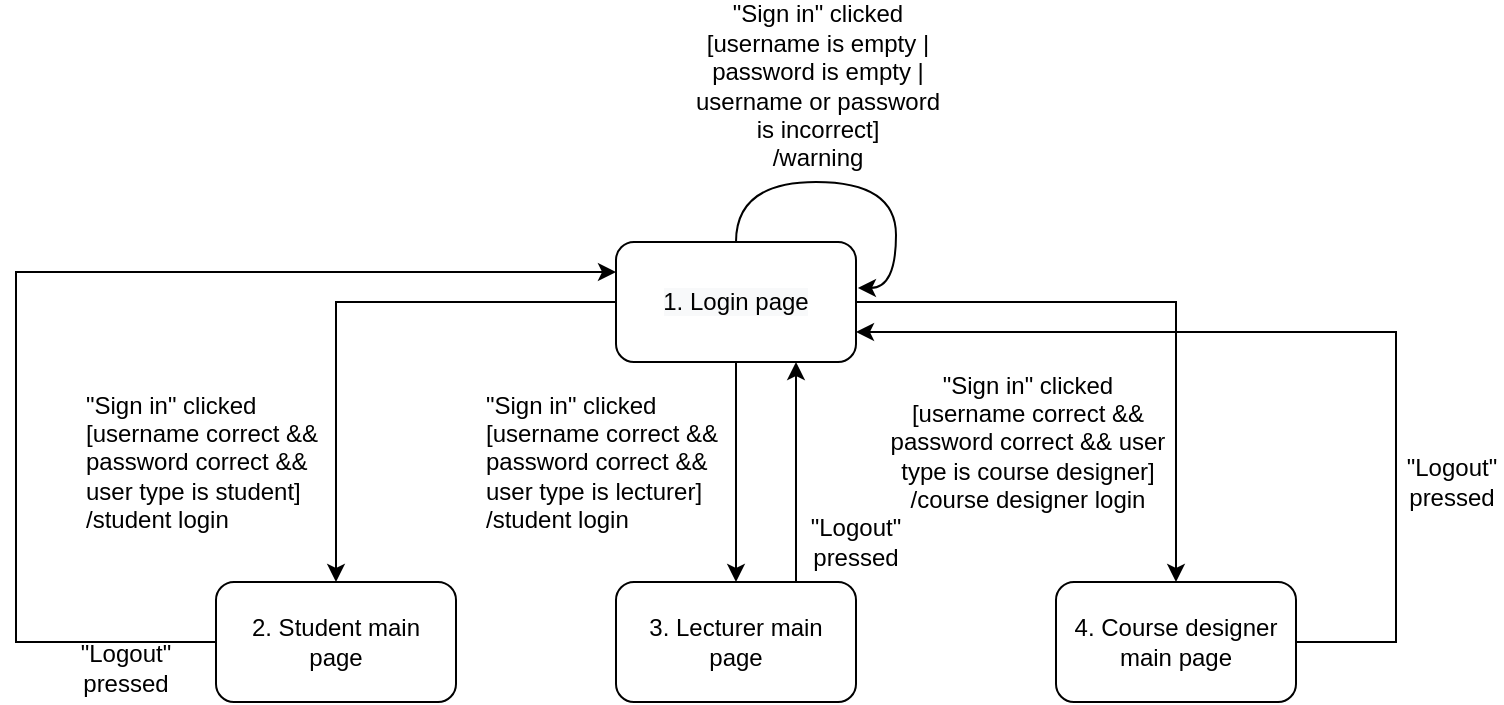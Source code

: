 <mxfile version="14.5.0" type="google" pages="2"><diagram id="R4swDnJWnQKp6QSon3Qo" name="3.1"><mxGraphModel dx="1829" dy="1795" grid="1" gridSize="10" guides="1" tooltips="1" connect="1" arrows="1" fold="1" page="1" pageScale="1" pageWidth="827" pageHeight="1169" math="0" shadow="0"><root><mxCell id="0"/><mxCell id="1" parent="0"/><mxCell id="CNKibKoSj450nyij8oP_-1" style="edgeStyle=orthogonalEdgeStyle;rounded=0;orthogonalLoop=1;jettySize=auto;html=1;" parent="1" source="CNKibKoSj450nyij8oP_-4" target="CNKibKoSj450nyij8oP_-6" edge="1"><mxGeometry relative="1" as="geometry"/></mxCell><mxCell id="CNKibKoSj450nyij8oP_-2" style="edgeStyle=orthogonalEdgeStyle;curved=1;orthogonalLoop=1;jettySize=auto;html=1;" parent="1" source="CNKibKoSj450nyij8oP_-4" edge="1"><mxGeometry relative="1" as="geometry"><mxPoint x="-425" y="-877" as="targetPoint"/></mxGeometry></mxCell><mxCell id="CNKibKoSj450nyij8oP_-3" style="edgeStyle=orthogonalEdgeStyle;orthogonalLoop=1;jettySize=auto;html=1;rounded=0;entryX=0.5;entryY=0;entryDx=0;entryDy=0;" parent="1" source="CNKibKoSj450nyij8oP_-4" target="CNKibKoSj450nyij8oP_-14" edge="1"><mxGeometry relative="1" as="geometry"><mxPoint x="-215" y="-887" as="targetPoint"/></mxGeometry></mxCell><mxCell id="CNKibKoSj450nyij8oP_-4" value="&lt;span style=&quot;color: rgb(0 , 0 , 0) ; font-family: &amp;#34;helvetica&amp;#34; ; font-size: 12px ; font-style: normal ; font-weight: 400 ; letter-spacing: normal ; text-align: center ; text-indent: 0px ; text-transform: none ; word-spacing: 0px ; background-color: rgb(248 , 249 , 250) ; display: inline ; float: none&quot;&gt;1. Login page&lt;/span&gt;" style="rounded=1;whiteSpace=wrap;html=1;" parent="1" vertex="1"><mxGeometry x="-485" y="-1047" width="120" height="60" as="geometry"/></mxCell><mxCell id="CNKibKoSj450nyij8oP_-5" style="edgeStyle=orthogonalEdgeStyle;rounded=0;orthogonalLoop=1;jettySize=auto;html=1;entryX=0;entryY=0.25;entryDx=0;entryDy=0;" parent="1" source="CNKibKoSj450nyij8oP_-6" target="CNKibKoSj450nyij8oP_-4" edge="1"><mxGeometry relative="1" as="geometry"><Array as="points"><mxPoint x="-785" y="-847"/><mxPoint x="-785" y="-1032"/></Array></mxGeometry></mxCell><mxCell id="CNKibKoSj450nyij8oP_-6" value="2. Student main &lt;br&gt;page" style="rounded=1;whiteSpace=wrap;html=1;" parent="1" vertex="1"><mxGeometry x="-685" y="-877" width="120" height="60" as="geometry"/></mxCell><mxCell id="CNKibKoSj450nyij8oP_-7" value="&quot;Sign in&quot; clicked&lt;br&gt;[username correct &amp;amp;&amp;amp; password correct &amp;amp;&amp;amp; user type is student] &lt;br&gt;/student login" style="text;html=1;strokeColor=none;fillColor=none;align=left;verticalAlign=middle;whiteSpace=wrap;rounded=0;" parent="1" vertex="1"><mxGeometry x="-752" y="-957" width="120" height="40" as="geometry"/></mxCell><mxCell id="CNKibKoSj450nyij8oP_-8" style="edgeStyle=orthogonalEdgeStyle;curved=1;orthogonalLoop=1;jettySize=auto;html=1;entryX=1.008;entryY=0.383;entryDx=0;entryDy=0;entryPerimeter=0;" parent="1" source="CNKibKoSj450nyij8oP_-4" target="CNKibKoSj450nyij8oP_-4" edge="1"><mxGeometry relative="1" as="geometry"><Array as="points"><mxPoint x="-425" y="-1077"/><mxPoint x="-345" y="-1077"/><mxPoint x="-345" y="-1024"/></Array></mxGeometry></mxCell><mxCell id="CNKibKoSj450nyij8oP_-9" value="&lt;span&gt;&quot;Sign in&quot; clicked&lt;br&gt;&lt;/span&gt;[username is empty | password is empty | username or password is incorrect]&lt;br&gt;/warning" style="text;html=1;strokeColor=none;fillColor=none;align=center;verticalAlign=middle;whiteSpace=wrap;rounded=0;" parent="1" vertex="1"><mxGeometry x="-449.97" y="-1160" width="132.03" height="70" as="geometry"/></mxCell><mxCell id="CNKibKoSj450nyij8oP_-10" style="edgeStyle=orthogonalEdgeStyle;rounded=0;orthogonalLoop=1;jettySize=auto;html=1;exitX=0.75;exitY=0;exitDx=0;exitDy=0;entryX=0.75;entryY=1;entryDx=0;entryDy=0;" parent="1" source="CNKibKoSj450nyij8oP_-11" target="CNKibKoSj450nyij8oP_-4" edge="1"><mxGeometry relative="1" as="geometry"/></mxCell><mxCell id="CNKibKoSj450nyij8oP_-11" value="3. Lecturer main &lt;br&gt;page" style="rounded=1;whiteSpace=wrap;html=1;" parent="1" vertex="1"><mxGeometry x="-485" y="-877" width="120" height="60" as="geometry"/></mxCell><mxCell id="CNKibKoSj450nyij8oP_-12" value="&lt;span&gt;&quot;Sign in&quot; clicked&lt;/span&gt;&lt;br&gt;&lt;span&gt;[username correct &amp;amp;&amp;amp; password correct &amp;amp;&amp;amp; user type is lecturer]&lt;/span&gt;&lt;br&gt;&lt;span&gt;/student login&lt;/span&gt;" style="text;html=1;strokeColor=none;fillColor=none;align=left;verticalAlign=middle;whiteSpace=wrap;rounded=0;" parent="1" vertex="1"><mxGeometry x="-552" y="-957" width="123" height="40" as="geometry"/></mxCell><mxCell id="CNKibKoSj450nyij8oP_-13" style="edgeStyle=orthogonalEdgeStyle;rounded=0;orthogonalLoop=1;jettySize=auto;html=1;entryX=1;entryY=0.75;entryDx=0;entryDy=0;" parent="1" source="CNKibKoSj450nyij8oP_-14" target="CNKibKoSj450nyij8oP_-4" edge="1"><mxGeometry relative="1" as="geometry"><Array as="points"><mxPoint x="-95" y="-847"/><mxPoint x="-95" y="-1002"/></Array></mxGeometry></mxCell><mxCell id="CNKibKoSj450nyij8oP_-14" value="4. Course designer main page" style="rounded=1;whiteSpace=wrap;html=1;" parent="1" vertex="1"><mxGeometry x="-265" y="-877" width="120" height="60" as="geometry"/></mxCell><mxCell id="CNKibKoSj450nyij8oP_-15" value="&lt;span style=&quot;text-align: left&quot;&gt;&quot;Sign in&quot; clicked&lt;/span&gt;&lt;br style=&quot;text-align: left&quot;&gt;&lt;span style=&quot;text-align: left&quot;&gt;[username correct &amp;amp;&amp;amp; password correct &amp;amp;&amp;amp; user type is course designer]&lt;/span&gt;&lt;br style=&quot;text-align: left&quot;&gt;&lt;span style=&quot;text-align: left&quot;&gt;/course designer login&lt;/span&gt;" style="text;html=1;strokeColor=none;fillColor=none;align=center;verticalAlign=middle;whiteSpace=wrap;rounded=0;" parent="1" vertex="1"><mxGeometry x="-352" y="-967" width="146" height="40" as="geometry"/></mxCell><mxCell id="CNKibKoSj450nyij8oP_-16" value="&quot;Logout&quot; pressed" style="text;html=1;strokeColor=none;fillColor=none;align=center;verticalAlign=middle;whiteSpace=wrap;rounded=0;" parent="1" vertex="1"><mxGeometry x="-775" y="-844" width="90" height="20" as="geometry"/></mxCell><mxCell id="CNKibKoSj450nyij8oP_-17" value="&quot;Logout&quot; pressed" style="text;html=1;strokeColor=none;fillColor=none;align=center;verticalAlign=middle;whiteSpace=wrap;rounded=0;" parent="1" vertex="1"><mxGeometry x="-395" y="-907" width="60" height="20" as="geometry"/></mxCell><mxCell id="CNKibKoSj450nyij8oP_-18" value="&quot;Logout&quot; pressed" style="text;html=1;strokeColor=none;fillColor=none;align=center;verticalAlign=middle;whiteSpace=wrap;rounded=0;" parent="1" vertex="1"><mxGeometry x="-92" y="-937" width="50" height="20" as="geometry"/></mxCell></root></mxGraphModel></diagram><diagram id="hFg3mSyFcGz9ExjKcPzc" name="3.2"><mxGraphModel dx="835" dy="522" grid="1" gridSize="10" guides="1" tooltips="1" connect="1" arrows="1" fold="1" page="1" pageScale="1" pageWidth="827" pageHeight="1169" math="0" shadow="0"><root><mxCell id="uYJURn61iFM8uvsfZzE6-0"/><mxCell id="uYJURn61iFM8uvsfZzE6-1" parent="uYJURn61iFM8uvsfZzE6-0"/><mxCell id="uYJURn61iFM8uvsfZzE6-2" style="edgeStyle=orthogonalEdgeStyle;rounded=0;orthogonalLoop=1;jettySize=auto;html=1;" parent="uYJURn61iFM8uvsfZzE6-1" source="uYJURn61iFM8uvsfZzE6-4" target="uYJURn61iFM8uvsfZzE6-6" edge="1"><mxGeometry relative="1" as="geometry"><Array as="points"><mxPoint x="260" y="300"/><mxPoint x="260" y="300"/></Array></mxGeometry></mxCell><mxCell id="uYJURn61iFM8uvsfZzE6-3" style="edgeStyle=orthogonalEdgeStyle;orthogonalLoop=1;jettySize=auto;html=1;entryX=0.25;entryY=1;entryDx=0;entryDy=0;curved=1;exitX=0;exitY=0.75;exitDx=0;exitDy=0;" parent="uYJURn61iFM8uvsfZzE6-1" source="uYJURn61iFM8uvsfZzE6-4" target="uYJURn61iFM8uvsfZzE6-4" edge="1"><mxGeometry relative="1" as="geometry"><mxPoint x="276" y="340" as="targetPoint"/><Array as="points"><mxPoint x="192" y="255"/><mxPoint x="192" y="300"/><mxPoint x="246" y="300"/></Array></mxGeometry></mxCell><mxCell id="AfM4vxlDHSuT-GiHmi1u-2" style="edgeStyle=orthogonalEdgeStyle;rounded=0;orthogonalLoop=1;jettySize=auto;html=1;exitX=0.75;exitY=0;exitDx=0;exitDy=0;entryX=0.611;entryY=1.015;entryDx=0;entryDy=0;entryPerimeter=0;" edge="1" parent="uYJURn61iFM8uvsfZzE6-1" source="uYJURn61iFM8uvsfZzE6-4" target="AfM4vxlDHSuT-GiHmi1u-0"><mxGeometry relative="1" as="geometry"><Array as="points"><mxPoint x="290" y="210"/><mxPoint x="290" y="101"/></Array></mxGeometry></mxCell><mxCell id="QL2v9BCSDlBzCwXheO-N-4" style="edgeStyle=orthogonalEdgeStyle;orthogonalLoop=1;jettySize=auto;html=1;entryX=0;entryY=0.5;entryDx=0;entryDy=0;rounded=0;" edge="1" parent="uYJURn61iFM8uvsfZzE6-1" source="uYJURn61iFM8uvsfZzE6-4" target="AfM4vxlDHSuT-GiHmi1u-0"><mxGeometry relative="1" as="geometry"><Array as="points"><mxPoint x="110" y="240"/><mxPoint x="110" y="70"/></Array></mxGeometry></mxCell><mxCell id="uYJURn61iFM8uvsfZzE6-4" value="6. Creating new course page" style="rounded=1;whiteSpace=wrap;html=1;" parent="uYJURn61iFM8uvsfZzE6-1" vertex="1"><mxGeometry x="216" y="210" width="120" height="60" as="geometry"/></mxCell><mxCell id="uYJURn61iFM8uvsfZzE6-5" style="edgeStyle=orthogonalEdgeStyle;curved=1;orthogonalLoop=1;jettySize=auto;html=1;exitX=0.75;exitY=0;exitDx=0;exitDy=0;entryX=0.75;entryY=1;entryDx=0;entryDy=0;" parent="uYJURn61iFM8uvsfZzE6-1" edge="1"><mxGeometry relative="1" as="geometry"><mxPoint x="289" y="380.0" as="sourcePoint"/><mxPoint x="289" y="270" as="targetPoint"/></mxGeometry></mxCell><mxCell id="AfM4vxlDHSuT-GiHmi1u-8" style="edgeStyle=orthogonalEdgeStyle;rounded=0;orthogonalLoop=1;jettySize=auto;html=1;entryX=1;entryY=0.5;entryDx=0;entryDy=0;" edge="1" parent="uYJURn61iFM8uvsfZzE6-1" source="uYJURn61iFM8uvsfZzE6-6" target="uYJURn61iFM8uvsfZzE6-4"><mxGeometry relative="1" as="geometry"><Array as="points"><mxPoint x="450" y="410.0"/><mxPoint x="450" y="240"/></Array></mxGeometry></mxCell><mxCell id="uYJURn61iFM8uvsfZzE6-6" value="7. File upload page" style="rounded=1;whiteSpace=wrap;html=1;" parent="uYJURn61iFM8uvsfZzE6-1" vertex="1"><mxGeometry x="216" y="380" width="120" height="60" as="geometry"/></mxCell><mxCell id="uYJURn61iFM8uvsfZzE6-7" value="&quot;Import&quot; button clicked" style="text;html=1;strokeColor=none;fillColor=none;align=center;verticalAlign=middle;whiteSpace=wrap;rounded=0;" parent="uYJURn61iFM8uvsfZzE6-1" vertex="1"><mxGeometry x="174" y="330" width="86" height="20" as="geometry"/></mxCell><mxCell id="uYJURn61iFM8uvsfZzE6-9" value="&quot;Cancel&quot; button clicked&lt;br&gt;" style="text;html=1;strokeColor=none;fillColor=none;align=center;verticalAlign=middle;whiteSpace=wrap;rounded=0;" parent="uYJURn61iFM8uvsfZzE6-1" vertex="1"><mxGeometry x="290" y="320" width="50" height="20" as="geometry"/></mxCell><mxCell id="AfM4vxlDHSuT-GiHmi1u-1" style="edgeStyle=orthogonalEdgeStyle;rounded=0;orthogonalLoop=1;jettySize=auto;html=1;" edge="1" parent="uYJURn61iFM8uvsfZzE6-1" source="AfM4vxlDHSuT-GiHmi1u-0" target="uYJURn61iFM8uvsfZzE6-4"><mxGeometry relative="1" as="geometry"><Array as="points"><mxPoint x="260" y="120"/><mxPoint x="260" y="120"/></Array></mxGeometry></mxCell><mxCell id="AfM4vxlDHSuT-GiHmi1u-0" value="5. Courses page" style="rounded=1;whiteSpace=wrap;html=1;" vertex="1" parent="uYJURn61iFM8uvsfZzE6-1"><mxGeometry x="216" y="40" width="120" height="60" as="geometry"/></mxCell><mxCell id="AfM4vxlDHSuT-GiHmi1u-3" value="&quot;Add&quot; button clicked" style="text;html=1;align=center;verticalAlign=middle;resizable=0;points=[];autosize=1;" vertex="1" parent="uYJURn61iFM8uvsfZzE6-1"><mxGeometry x="140" y="140" width="120" height="20" as="geometry"/></mxCell><mxCell id="AfM4vxlDHSuT-GiHmi1u-4" value="&quot;Confirm&quot; clicked&lt;br&gt;[all validations passed]" style="text;html=1;align=center;verticalAlign=middle;resizable=0;points=[];autosize=1;" vertex="1" parent="uYJURn61iFM8uvsfZzE6-1"><mxGeometry x="290" y="135" width="140" height="30" as="geometry"/></mxCell><mxCell id="AfM4vxlDHSuT-GiHmi1u-5" style="edgeStyle=orthogonalEdgeStyle;orthogonalLoop=1;jettySize=auto;html=1;entryX=0.25;entryY=1;entryDx=0;entryDy=0;curved=1;exitX=0;exitY=0.75;exitDx=0;exitDy=0;" edge="1" parent="uYJURn61iFM8uvsfZzE6-1"><mxGeometry relative="1" as="geometry"><mxPoint x="244.97" y="441" as="targetPoint"/><Array as="points"><mxPoint x="191" y="426"/><mxPoint x="191" y="470"/><mxPoint x="245" y="470"/></Array><mxPoint x="214.97" y="426" as="sourcePoint"/></mxGeometry></mxCell><mxCell id="AfM4vxlDHSuT-GiHmi1u-7" value="&quot;Upload&quot; button clicked&lt;br&gt;[transmission failed]&lt;br&gt;/warning" style="text;html=1;strokeColor=none;fillColor=none;align=center;verticalAlign=middle;whiteSpace=wrap;rounded=0;" vertex="1" parent="uYJURn61iFM8uvsfZzE6-1"><mxGeometry x="154" y="490" width="136" height="20" as="geometry"/></mxCell><mxCell id="AfM4vxlDHSuT-GiHmi1u-9" value="&quot;Upload&quot; button clicked&lt;br&gt;[uploaded successfully]" style="text;html=1;strokeColor=none;fillColor=none;align=center;verticalAlign=middle;whiteSpace=wrap;rounded=0;" vertex="1" parent="uYJURn61iFM8uvsfZzE6-1"><mxGeometry x="370" y="320" width="80" height="20" as="geometry"/></mxCell><mxCell id="QL2v9BCSDlBzCwXheO-N-3" value="&quot;Confirm&quot; clicked&lt;br&gt;[form validation &lt;br&gt;failed] /warning" style="text;html=1;align=center;verticalAlign=middle;resizable=0;points=[];autosize=1;" vertex="1" parent="uYJURn61iFM8uvsfZzE6-1"><mxGeometry x="90" y="260" width="110" height="50" as="geometry"/></mxCell><mxCell id="QL2v9BCSDlBzCwXheO-N-5" value="&quot;Cancel&quot; clicked" style="text;html=1;align=center;verticalAlign=middle;resizable=0;points=[];autosize=1;" vertex="1" parent="uYJURn61iFM8uvsfZzE6-1"><mxGeometry x="110" y="220" width="100" height="20" as="geometry"/></mxCell></root></mxGraphModel></diagram></mxfile>